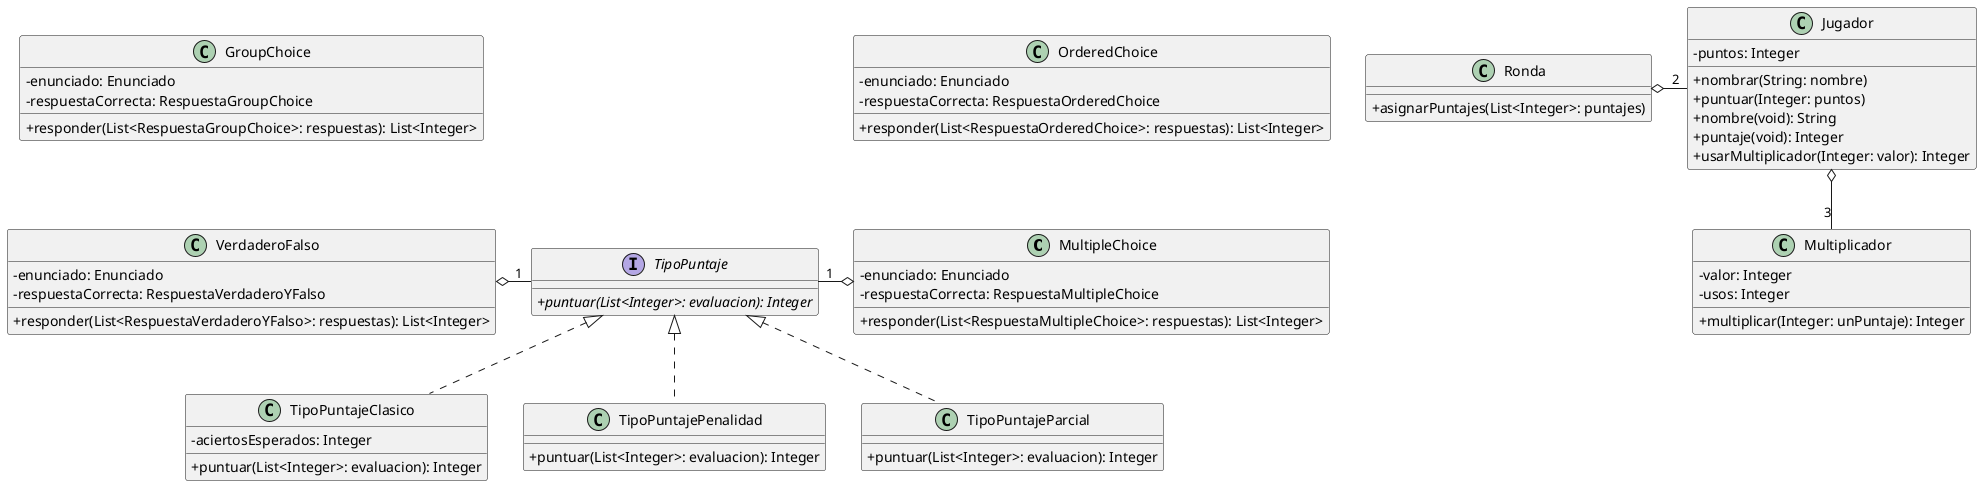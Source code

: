 @startuml
skinparam classAttributeIconSize 0


class MultipleChoice {
    - enunciado: Enunciado
    - respuestaCorrecta: RespuestaMultipleChoice
    + responder(List<RespuestaMultipleChoice>: respuestas): List<Integer>
}

interface TipoPuntaje{
    + {abstract}puntuar(List<Integer>: evaluacion): Integer
}

class TipoPuntajeClasico{
    - aciertosEsperados: Integer
    + puntuar(List<Integer>: evaluacion): Integer
}

class TipoPuntajePenalidad{
    + puntuar(List<Integer>: evaluacion): Integer
}

class TipoPuntajeParcial{
    + puntuar(List<Integer>: evaluacion): Integer
}

class VerdaderoFalso {
    - enunciado: Enunciado
    - respuestaCorrecta: RespuestaVerdaderoYFalso
    + responder(List<RespuestaVerdaderoYFalso>: respuestas): List<Integer>
}

class OrderedChoice {
    - enunciado: Enunciado
    - respuestaCorrecta: RespuestaOrderedChoice
    + responder(List<RespuestaOrderedChoice>: respuestas): List<Integer>
}

class GroupChoice {
    - enunciado: Enunciado
    - respuestaCorrecta: RespuestaGroupChoice
    + responder(List<RespuestaGroupChoice>: respuestas): List<Integer>
}

class Ronda{
    +asignarPuntajes(List<Integer>: puntajes)
}

class Jugador{
    - puntos: Integer
    + nombrar(String: nombre)
    + puntuar(Integer: puntos)
    + nombre(void): String
    + puntaje(void): Integer
    + usarMultiplicador(Integer: valor): Integer
}

class Multiplicador{
    - valor: Integer
    - usos: Integer
    + multiplicar(Integer: unPuntaje): Integer
}

'Ordenamiento De Cuadrados

'Herencia --|> cumple la relación 'es un'

'Asociacion --> un objeto guarda a otro

'Agregacion --o un objeto esta compuesto por otro pero no lo necesita para vivir
Jugador "2" -left-o Ronda
Multiplicador "3" -up-o Jugador
TipoPuntaje "1" -right-o MultipleChoice
TipoPuntaje "1" -left-o VerdaderoFalso

'Composicion --* un objeto es dueño de otro

'Dependencia ..> un objeto utiliza a otro porque lo recibe/devuelve

'Interfaces ..|> colección de declaraciones de métodos sin implemetnar
TipoPuntaje <|.down. TipoPuntajeClasico
TipoPuntaje <|.down. TipoPuntajePenalidad
TipoPuntaje <|.down. TipoPuntajeParcial

MultipleChoice -up[hidden]-> OrderedChoice
VerdaderoFalso -up[hidden]-> GroupChoice

@enduml